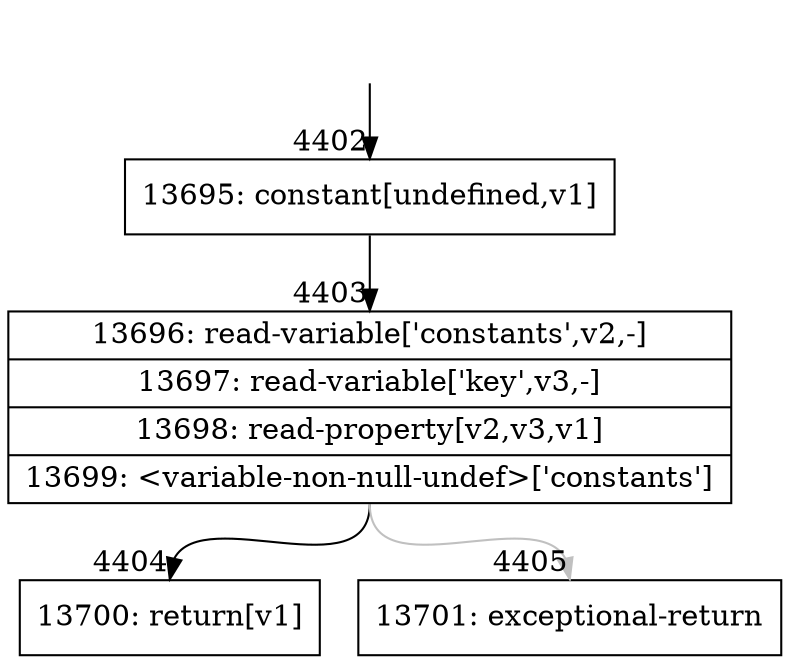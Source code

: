 digraph {
rankdir="TD"
BB_entry262[shape=none,label=""];
BB_entry262 -> BB4402 [tailport=s, headport=n, headlabel="    4402"]
BB4402 [shape=record label="{13695: constant[undefined,v1]}" ] 
BB4402 -> BB4403 [tailport=s, headport=n, headlabel="      4403"]
BB4403 [shape=record label="{13696: read-variable['constants',v2,-]|13697: read-variable['key',v3,-]|13698: read-property[v2,v3,v1]|13699: \<variable-non-null-undef\>['constants']}" ] 
BB4403 -> BB4404 [tailport=s, headport=n, headlabel="      4404"]
BB4403 -> BB4405 [tailport=s, headport=n, color=gray, headlabel="      4405"]
BB4404 [shape=record label="{13700: return[v1]}" ] 
BB4405 [shape=record label="{13701: exceptional-return}" ] 
//#$~ 4439
}
